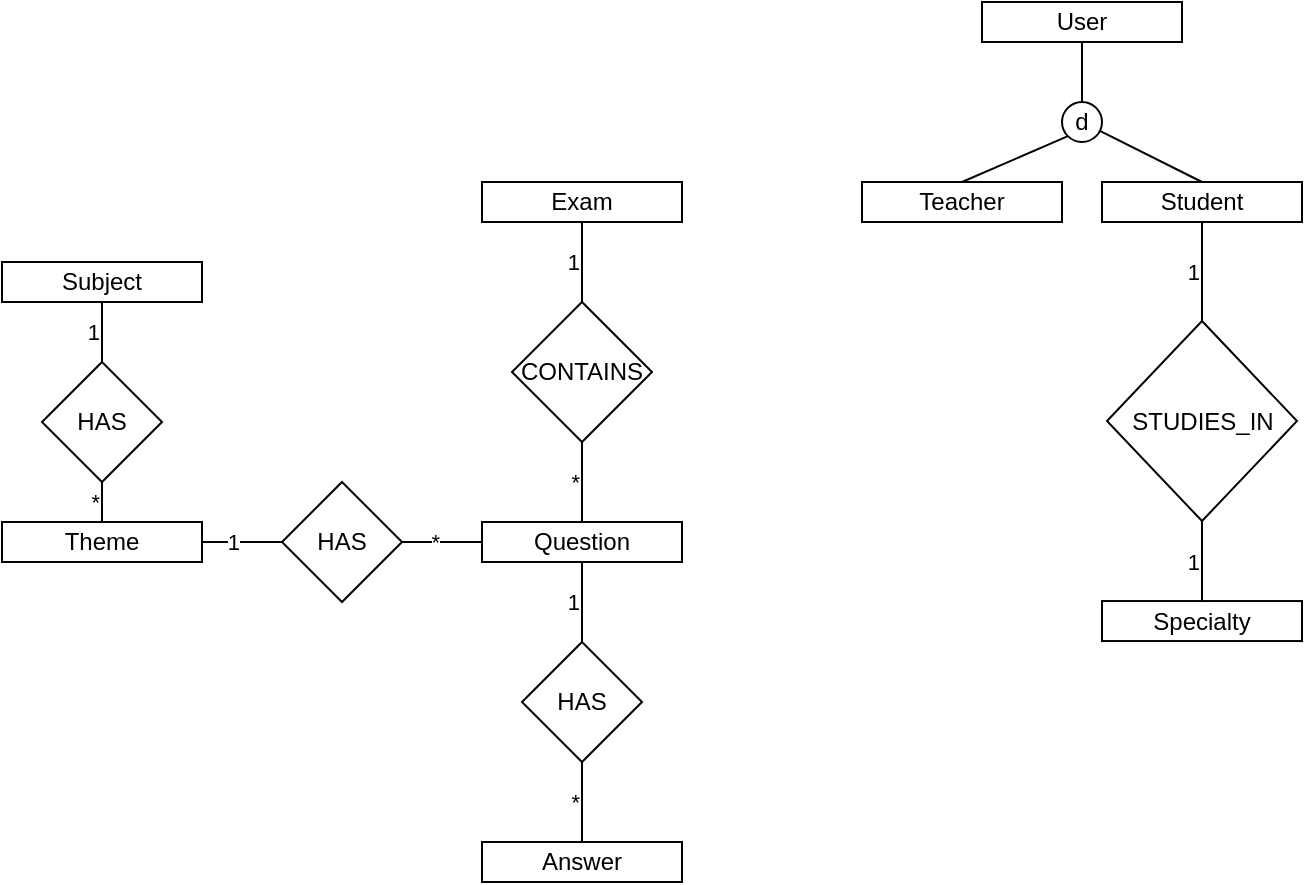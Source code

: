 <mxfile version="13.3.9" type="device"><diagram id="lRoqw04-_kIRt6L4s_Nd" name="Page-1"><mxGraphModel dx="982" dy="523" grid="1" gridSize="10" guides="1" tooltips="1" connect="1" arrows="1" fold="1" page="1" pageScale="1" pageWidth="850" pageHeight="1100" math="0" shadow="0"><root><mxCell id="0"/><mxCell id="1" parent="0"/><mxCell id="s5UKekXrJhtUjt55vw14-1" value="&lt;div&gt;Question&lt;/div&gt;" style="rounded=0;whiteSpace=wrap;html=1;" vertex="1" parent="1"><mxGeometry x="350" y="290" width="100" height="20" as="geometry"/></mxCell><mxCell id="s5UKekXrJhtUjt55vw14-2" value="Answer" style="rounded=0;whiteSpace=wrap;html=1;" vertex="1" parent="1"><mxGeometry x="350" y="450" width="100" height="20" as="geometry"/></mxCell><mxCell id="s5UKekXrJhtUjt55vw14-3" value="&lt;div&gt;Exam&lt;/div&gt;" style="rounded=0;whiteSpace=wrap;html=1;" vertex="1" parent="1"><mxGeometry x="350" y="120" width="100" height="20" as="geometry"/></mxCell><mxCell id="s5UKekXrJhtUjt55vw14-4" value="Theme" style="rounded=0;whiteSpace=wrap;html=1;" vertex="1" parent="1"><mxGeometry x="110" y="290" width="100" height="20" as="geometry"/></mxCell><mxCell id="s5UKekXrJhtUjt55vw14-5" value="&lt;div&gt;Subject&lt;/div&gt;" style="rounded=0;whiteSpace=wrap;html=1;" vertex="1" parent="1"><mxGeometry x="110" y="160" width="100" height="20" as="geometry"/></mxCell><mxCell id="s5UKekXrJhtUjt55vw14-6" value="Specialty" style="rounded=0;whiteSpace=wrap;html=1;" vertex="1" parent="1"><mxGeometry x="660" y="329.52" width="100" height="20" as="geometry"/></mxCell><mxCell id="s5UKekXrJhtUjt55vw14-10" value="Student" style="rounded=0;whiteSpace=wrap;html=1;" vertex="1" parent="1"><mxGeometry x="660" y="120.0" width="100" height="20" as="geometry"/></mxCell><mxCell id="s5UKekXrJhtUjt55vw14-11" value="Teacher" style="rounded=0;whiteSpace=wrap;html=1;" vertex="1" parent="1"><mxGeometry x="540" y="120.0" width="100" height="20" as="geometry"/></mxCell><mxCell id="s5UKekXrJhtUjt55vw14-14" value="HAS" style="rhombus;whiteSpace=wrap;html=1;" vertex="1" parent="1"><mxGeometry x="370" y="350" width="60" height="60" as="geometry"/></mxCell><mxCell id="s5UKekXrJhtUjt55vw14-16" value="*" style="rounded=0;orthogonalLoop=1;jettySize=auto;html=1;endArrow=none;endFill=0;exitX=0.5;exitY=1;exitDx=0;exitDy=0;align=right;" edge="1" parent="1" source="s5UKekXrJhtUjt55vw14-14" target="s5UKekXrJhtUjt55vw14-2"><mxGeometry relative="1" as="geometry"><mxPoint x="410.0" y="330" as="sourcePoint"/><mxPoint x="410" y="360" as="targetPoint"/></mxGeometry></mxCell><mxCell id="s5UKekXrJhtUjt55vw14-19" value="1" style="rounded=0;orthogonalLoop=1;jettySize=auto;html=1;endArrow=none;endFill=0;exitX=0.5;exitY=1;exitDx=0;exitDy=0;align=right;entryX=0.5;entryY=0;entryDx=0;entryDy=0;" edge="1" parent="1" source="s5UKekXrJhtUjt55vw14-1" target="s5UKekXrJhtUjt55vw14-14"><mxGeometry relative="1" as="geometry"><mxPoint x="410" y="420" as="sourcePoint"/><mxPoint x="410" y="460" as="targetPoint"/></mxGeometry></mxCell><mxCell id="s5UKekXrJhtUjt55vw14-20" value="CONTAINS" style="rhombus;whiteSpace=wrap;html=1;" vertex="1" parent="1"><mxGeometry x="365" y="180" width="70" height="70" as="geometry"/></mxCell><mxCell id="s5UKekXrJhtUjt55vw14-21" value="1" style="rounded=0;orthogonalLoop=1;jettySize=auto;html=1;endArrow=none;endFill=0;exitX=0.5;exitY=1;exitDx=0;exitDy=0;align=right;entryX=0.5;entryY=0;entryDx=0;entryDy=0;" edge="1" parent="1" source="s5UKekXrJhtUjt55vw14-3" target="s5UKekXrJhtUjt55vw14-20"><mxGeometry relative="1" as="geometry"><mxPoint x="410" y="320" as="sourcePoint"/><mxPoint x="405" y="180" as="targetPoint"/></mxGeometry></mxCell><mxCell id="s5UKekXrJhtUjt55vw14-22" value="*" style="rounded=0;orthogonalLoop=1;jettySize=auto;html=1;endArrow=none;endFill=0;exitX=0.5;exitY=1;exitDx=0;exitDy=0;align=right;entryX=0.5;entryY=0;entryDx=0;entryDy=0;" edge="1" parent="1" source="s5UKekXrJhtUjt55vw14-20" target="s5UKekXrJhtUjt55vw14-1"><mxGeometry relative="1" as="geometry"><mxPoint x="410" y="420" as="sourcePoint"/><mxPoint x="410" y="460" as="targetPoint"/></mxGeometry></mxCell><mxCell id="s5UKekXrJhtUjt55vw14-23" value="HAS" style="rhombus;whiteSpace=wrap;html=1;" vertex="1" parent="1"><mxGeometry x="130" y="210" width="60" height="60" as="geometry"/></mxCell><mxCell id="s5UKekXrJhtUjt55vw14-24" value="1" style="rounded=0;orthogonalLoop=1;jettySize=auto;html=1;endArrow=none;endFill=0;exitX=0.5;exitY=1;exitDx=0;exitDy=0;align=right;entryX=0.5;entryY=0;entryDx=0;entryDy=0;" edge="1" parent="1" source="s5UKekXrJhtUjt55vw14-5" target="s5UKekXrJhtUjt55vw14-23"><mxGeometry relative="1" as="geometry"><mxPoint x="-145" y="190" as="sourcePoint"/><mxPoint x="-145" y="230" as="targetPoint"/></mxGeometry></mxCell><mxCell id="s5UKekXrJhtUjt55vw14-25" value="*" style="rounded=0;orthogonalLoop=1;jettySize=auto;html=1;endArrow=none;endFill=0;align=right;entryX=0.5;entryY=0;entryDx=0;entryDy=0;exitX=0.5;exitY=1;exitDx=0;exitDy=0;" edge="1" parent="1" source="s5UKekXrJhtUjt55vw14-23" target="s5UKekXrJhtUjt55vw14-4"><mxGeometry relative="1" as="geometry"><mxPoint x="160" y="273" as="sourcePoint"/><mxPoint x="-145" y="340" as="targetPoint"/></mxGeometry></mxCell><mxCell id="s5UKekXrJhtUjt55vw14-29" value="HAS" style="rhombus;whiteSpace=wrap;html=1;" vertex="1" parent="1"><mxGeometry x="250" y="270" width="60" height="60" as="geometry"/></mxCell><mxCell id="s5UKekXrJhtUjt55vw14-32" value="1" style="rounded=0;orthogonalLoop=1;jettySize=auto;html=1;endArrow=none;endFill=0;exitX=1;exitY=0.5;exitDx=0;exitDy=0;align=right;" edge="1" parent="1" source="s5UKekXrJhtUjt55vw14-4" target="s5UKekXrJhtUjt55vw14-29"><mxGeometry relative="1" as="geometry"><mxPoint x="170" y="190" as="sourcePoint"/><mxPoint x="170" y="220" as="targetPoint"/></mxGeometry></mxCell><mxCell id="s5UKekXrJhtUjt55vw14-33" value="*" style="rounded=0;orthogonalLoop=1;jettySize=auto;html=1;endArrow=none;endFill=0;align=right;entryX=0;entryY=0.5;entryDx=0;entryDy=0;exitX=1;exitY=0.5;exitDx=0;exitDy=0;" edge="1" parent="1" source="s5UKekXrJhtUjt55vw14-29" target="s5UKekXrJhtUjt55vw14-1"><mxGeometry relative="1" as="geometry"><mxPoint x="170" y="280" as="sourcePoint"/><mxPoint x="170" y="300" as="targetPoint"/></mxGeometry></mxCell><mxCell id="s5UKekXrJhtUjt55vw14-40" style="edgeStyle=none;rounded=0;orthogonalLoop=1;jettySize=auto;html=1;entryX=0.5;entryY=0;entryDx=0;entryDy=0;endArrow=none;endFill=0;align=right;" edge="1" parent="1" source="s5UKekXrJhtUjt55vw14-34" target="s5UKekXrJhtUjt55vw14-39"><mxGeometry relative="1" as="geometry"/></mxCell><mxCell id="s5UKekXrJhtUjt55vw14-34" value="&lt;div&gt;User&lt;/div&gt;" style="rounded=0;whiteSpace=wrap;html=1;" vertex="1" parent="1"><mxGeometry x="600" y="30" width="100" height="20" as="geometry"/></mxCell><mxCell id="s5UKekXrJhtUjt55vw14-35" style="edgeStyle=none;rounded=0;orthogonalLoop=1;jettySize=auto;html=1;exitX=0.5;exitY=1;exitDx=0;exitDy=0;endArrow=none;endFill=0;align=right;" edge="1" parent="1" source="s5UKekXrJhtUjt55vw14-6" target="s5UKekXrJhtUjt55vw14-6"><mxGeometry relative="1" as="geometry"/></mxCell><mxCell id="s5UKekXrJhtUjt55vw14-36" value="STUDIES_IN" style="rhombus;whiteSpace=wrap;html=1;" vertex="1" parent="1"><mxGeometry x="662.5" y="189.52" width="95" height="100" as="geometry"/></mxCell><mxCell id="s5UKekXrJhtUjt55vw14-37" value="1" style="rounded=0;orthogonalLoop=1;jettySize=auto;html=1;endArrow=none;endFill=0;exitX=0.5;exitY=1;exitDx=0;exitDy=0;align=right;" edge="1" parent="1" source="s5UKekXrJhtUjt55vw14-10" target="s5UKekXrJhtUjt55vw14-36"><mxGeometry relative="1" as="geometry"><mxPoint x="507.5" y="249.52" as="sourcePoint"/><mxPoint x="507.5" y="289.52" as="targetPoint"/></mxGeometry></mxCell><mxCell id="s5UKekXrJhtUjt55vw14-38" value="1" style="rounded=0;orthogonalLoop=1;jettySize=auto;html=1;endArrow=none;endFill=0;exitX=0.5;exitY=1;exitDx=0;exitDy=0;align=right;" edge="1" parent="1" source="s5UKekXrJhtUjt55vw14-36" target="s5UKekXrJhtUjt55vw14-6"><mxGeometry relative="1" as="geometry"><mxPoint x="707.5" y="169.52" as="sourcePoint"/><mxPoint x="713.291" y="206.582" as="targetPoint"/></mxGeometry></mxCell><mxCell id="s5UKekXrJhtUjt55vw14-41" style="edgeStyle=none;rounded=0;orthogonalLoop=1;jettySize=auto;html=1;exitX=0;exitY=1;exitDx=0;exitDy=0;entryX=0.5;entryY=0;entryDx=0;entryDy=0;endArrow=none;endFill=0;align=right;" edge="1" parent="1" source="s5UKekXrJhtUjt55vw14-39" target="s5UKekXrJhtUjt55vw14-11"><mxGeometry relative="1" as="geometry"/></mxCell><mxCell id="s5UKekXrJhtUjt55vw14-42" style="edgeStyle=none;rounded=0;orthogonalLoop=1;jettySize=auto;html=1;entryX=0.5;entryY=0;entryDx=0;entryDy=0;endArrow=none;endFill=0;align=right;" edge="1" parent="1" source="s5UKekXrJhtUjt55vw14-39" target="s5UKekXrJhtUjt55vw14-10"><mxGeometry relative="1" as="geometry"/></mxCell><mxCell id="s5UKekXrJhtUjt55vw14-39" value="d" style="ellipse;whiteSpace=wrap;html=1;aspect=fixed;" vertex="1" parent="1"><mxGeometry x="640" y="80" width="20" height="20" as="geometry"/></mxCell></root></mxGraphModel></diagram></mxfile>
